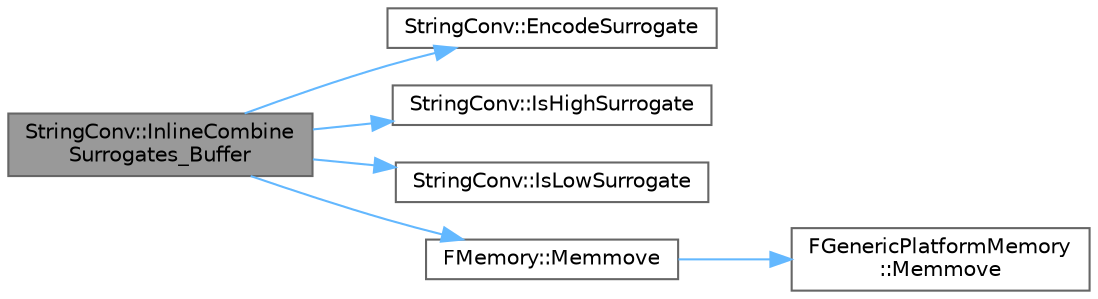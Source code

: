 digraph "StringConv::InlineCombineSurrogates_Buffer"
{
 // INTERACTIVE_SVG=YES
 // LATEX_PDF_SIZE
  bgcolor="transparent";
  edge [fontname=Helvetica,fontsize=10,labelfontname=Helvetica,labelfontsize=10];
  node [fontname=Helvetica,fontsize=10,shape=box,height=0.2,width=0.4];
  rankdir="LR";
  Node1 [id="Node000001",label="StringConv::InlineCombine\lSurrogates_Buffer",height=0.2,width=0.4,color="gray40", fillcolor="grey60", style="filled", fontcolor="black",tooltip="Inline combine any UTF-16 surrogate pairs in the given null-terminated character buffer,..."];
  Node1 -> Node2 [id="edge1_Node000001_Node000002",color="steelblue1",style="solid",tooltip=" "];
  Node2 [id="Node000002",label="StringConv::EncodeSurrogate",height=0.2,width=0.4,color="grey40", fillcolor="white", style="filled",URL="$d5/dbd/namespaceStringConv.html#a0a410dac57c7c1c54d67c5c8e91e656d",tooltip=" "];
  Node1 -> Node3 [id="edge2_Node000001_Node000003",color="steelblue1",style="solid",tooltip=" "];
  Node3 [id="Node000003",label="StringConv::IsHighSurrogate",height=0.2,width=0.4,color="grey40", fillcolor="white", style="filled",URL="$d5/dbd/namespaceStringConv.html#a74570c1cc445b3be9169f7e6e8f16db6",tooltip="Is the provided Codepoint within the range of the high-surrogates?"];
  Node1 -> Node4 [id="edge3_Node000001_Node000004",color="steelblue1",style="solid",tooltip=" "];
  Node4 [id="Node000004",label="StringConv::IsLowSurrogate",height=0.2,width=0.4,color="grey40", fillcolor="white", style="filled",URL="$d5/dbd/namespaceStringConv.html#aa6f8af550c617b96a58429e61eb9b1a8",tooltip="Is the provided Codepoint within the range of the low-surrogates?"];
  Node1 -> Node5 [id="edge4_Node000001_Node000005",color="steelblue1",style="solid",tooltip=" "];
  Node5 [id="Node000005",label="FMemory::Memmove",height=0.2,width=0.4,color="grey40", fillcolor="white", style="filled",URL="$de/d4a/structFMemory.html#a79d3be0945272bfb7e90a7f627c417e4",tooltip=" "];
  Node5 -> Node6 [id="edge5_Node000005_Node000006",color="steelblue1",style="solid",tooltip=" "];
  Node6 [id="Node000006",label="FGenericPlatformMemory\l::Memmove",height=0.2,width=0.4,color="grey40", fillcolor="white", style="filled",URL="$d3/dfd/structFGenericPlatformMemory.html#a6764c99e53febebbd69236190a4675bd",tooltip="Copies count bytes of characters from Src to Dest."];
}
